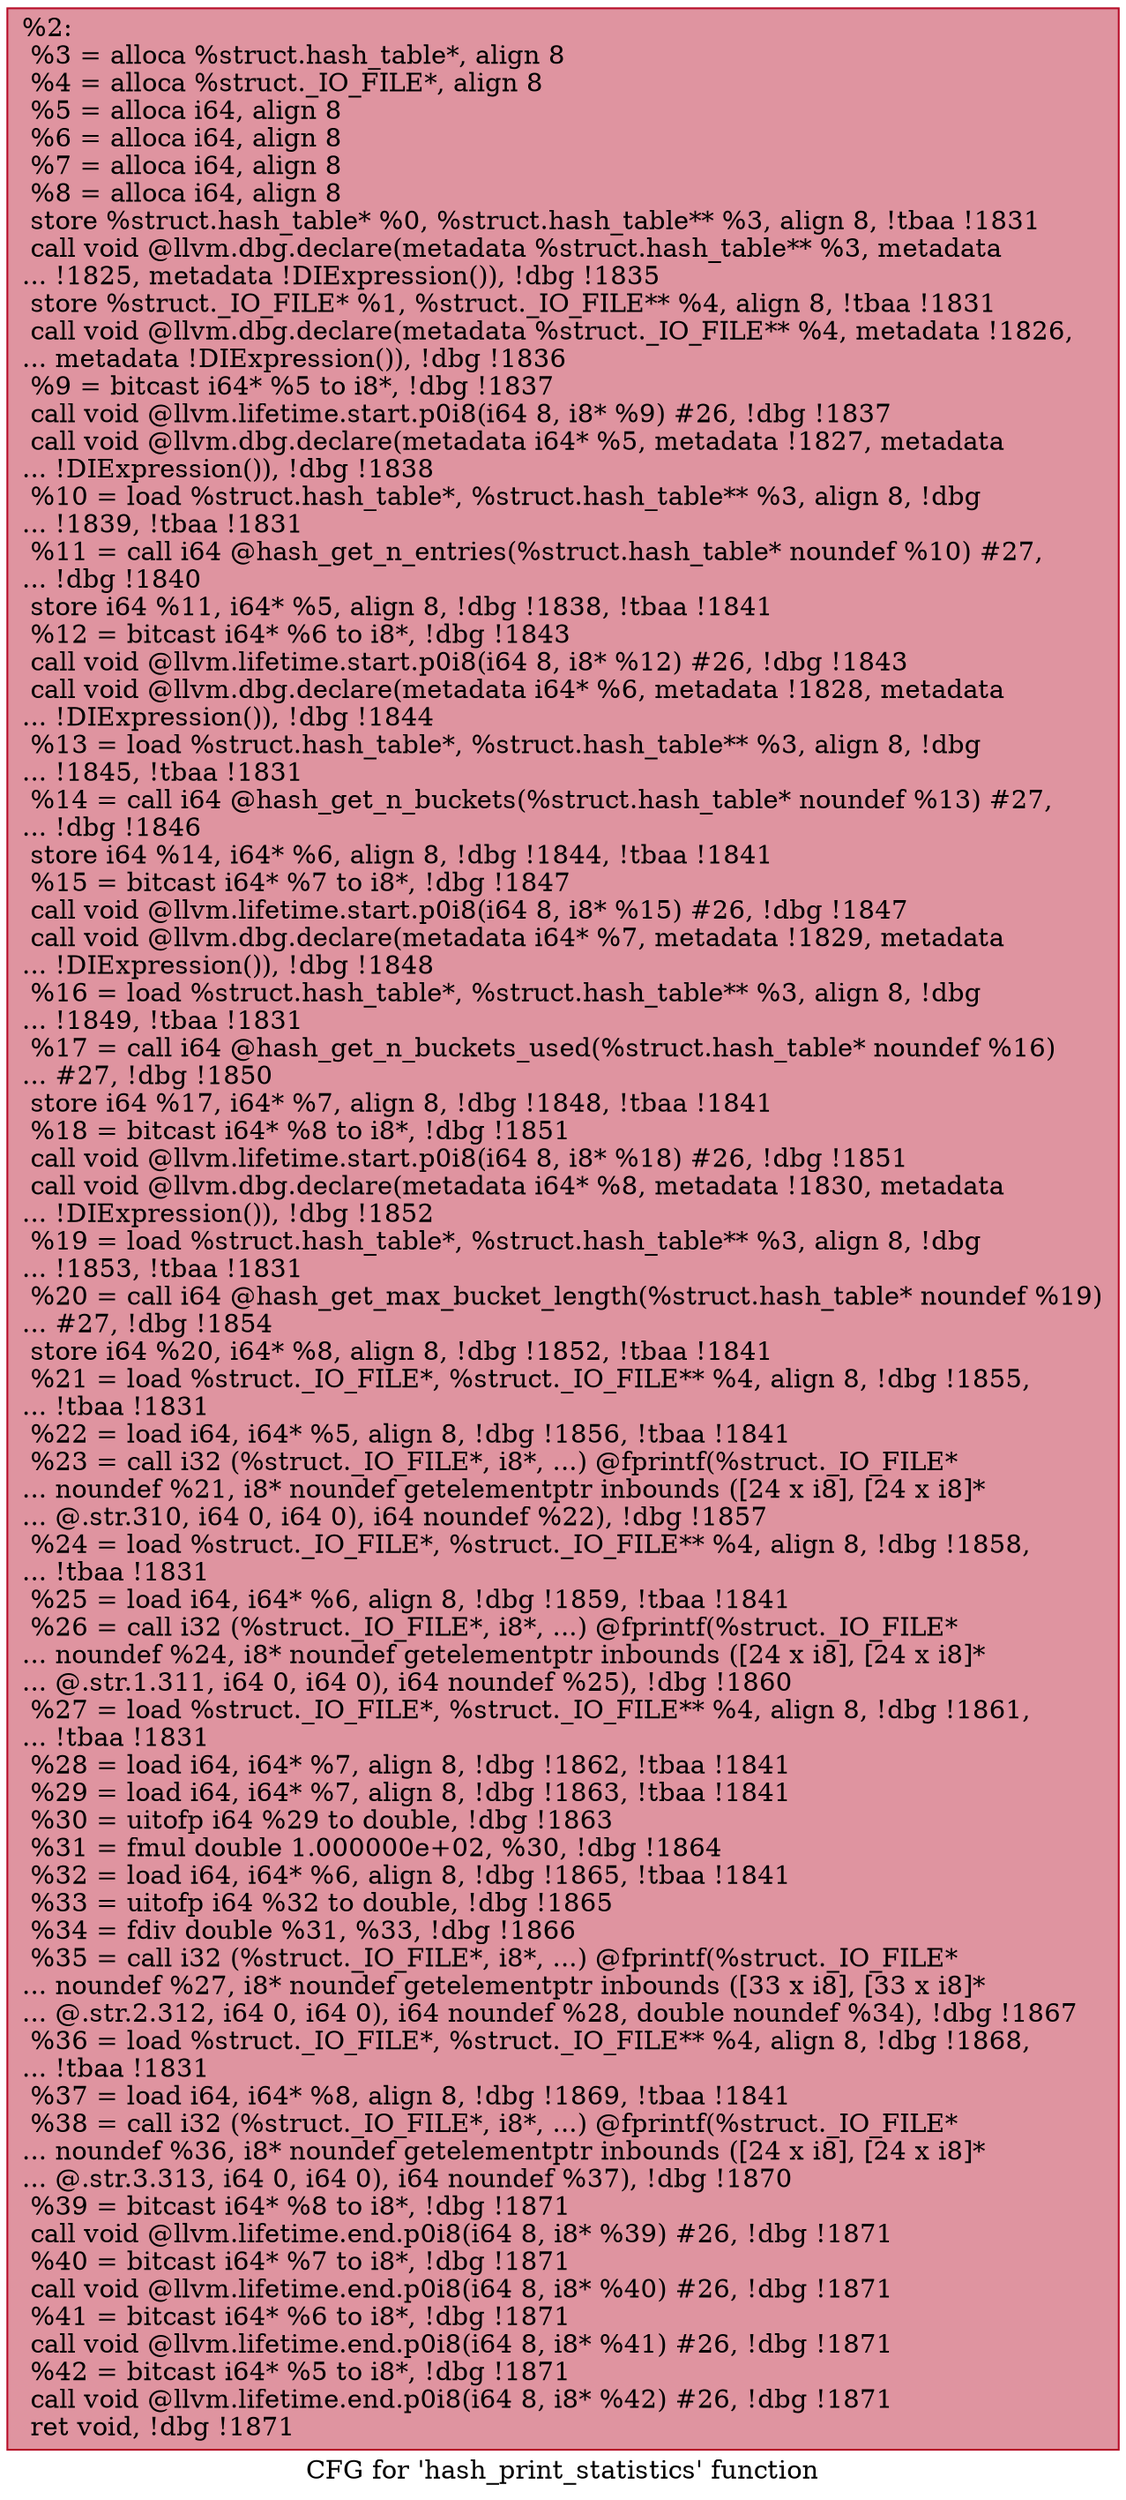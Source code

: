 digraph "CFG for 'hash_print_statistics' function" {
	label="CFG for 'hash_print_statistics' function";

	Node0x1985440 [shape=record,color="#b70d28ff", style=filled, fillcolor="#b70d2870",label="{%2:\l  %3 = alloca %struct.hash_table*, align 8\l  %4 = alloca %struct._IO_FILE*, align 8\l  %5 = alloca i64, align 8\l  %6 = alloca i64, align 8\l  %7 = alloca i64, align 8\l  %8 = alloca i64, align 8\l  store %struct.hash_table* %0, %struct.hash_table** %3, align 8, !tbaa !1831\l  call void @llvm.dbg.declare(metadata %struct.hash_table** %3, metadata\l... !1825, metadata !DIExpression()), !dbg !1835\l  store %struct._IO_FILE* %1, %struct._IO_FILE** %4, align 8, !tbaa !1831\l  call void @llvm.dbg.declare(metadata %struct._IO_FILE** %4, metadata !1826,\l... metadata !DIExpression()), !dbg !1836\l  %9 = bitcast i64* %5 to i8*, !dbg !1837\l  call void @llvm.lifetime.start.p0i8(i64 8, i8* %9) #26, !dbg !1837\l  call void @llvm.dbg.declare(metadata i64* %5, metadata !1827, metadata\l... !DIExpression()), !dbg !1838\l  %10 = load %struct.hash_table*, %struct.hash_table** %3, align 8, !dbg\l... !1839, !tbaa !1831\l  %11 = call i64 @hash_get_n_entries(%struct.hash_table* noundef %10) #27,\l... !dbg !1840\l  store i64 %11, i64* %5, align 8, !dbg !1838, !tbaa !1841\l  %12 = bitcast i64* %6 to i8*, !dbg !1843\l  call void @llvm.lifetime.start.p0i8(i64 8, i8* %12) #26, !dbg !1843\l  call void @llvm.dbg.declare(metadata i64* %6, metadata !1828, metadata\l... !DIExpression()), !dbg !1844\l  %13 = load %struct.hash_table*, %struct.hash_table** %3, align 8, !dbg\l... !1845, !tbaa !1831\l  %14 = call i64 @hash_get_n_buckets(%struct.hash_table* noundef %13) #27,\l... !dbg !1846\l  store i64 %14, i64* %6, align 8, !dbg !1844, !tbaa !1841\l  %15 = bitcast i64* %7 to i8*, !dbg !1847\l  call void @llvm.lifetime.start.p0i8(i64 8, i8* %15) #26, !dbg !1847\l  call void @llvm.dbg.declare(metadata i64* %7, metadata !1829, metadata\l... !DIExpression()), !dbg !1848\l  %16 = load %struct.hash_table*, %struct.hash_table** %3, align 8, !dbg\l... !1849, !tbaa !1831\l  %17 = call i64 @hash_get_n_buckets_used(%struct.hash_table* noundef %16)\l... #27, !dbg !1850\l  store i64 %17, i64* %7, align 8, !dbg !1848, !tbaa !1841\l  %18 = bitcast i64* %8 to i8*, !dbg !1851\l  call void @llvm.lifetime.start.p0i8(i64 8, i8* %18) #26, !dbg !1851\l  call void @llvm.dbg.declare(metadata i64* %8, metadata !1830, metadata\l... !DIExpression()), !dbg !1852\l  %19 = load %struct.hash_table*, %struct.hash_table** %3, align 8, !dbg\l... !1853, !tbaa !1831\l  %20 = call i64 @hash_get_max_bucket_length(%struct.hash_table* noundef %19)\l... #27, !dbg !1854\l  store i64 %20, i64* %8, align 8, !dbg !1852, !tbaa !1841\l  %21 = load %struct._IO_FILE*, %struct._IO_FILE** %4, align 8, !dbg !1855,\l... !tbaa !1831\l  %22 = load i64, i64* %5, align 8, !dbg !1856, !tbaa !1841\l  %23 = call i32 (%struct._IO_FILE*, i8*, ...) @fprintf(%struct._IO_FILE*\l... noundef %21, i8* noundef getelementptr inbounds ([24 x i8], [24 x i8]*\l... @.str.310, i64 0, i64 0), i64 noundef %22), !dbg !1857\l  %24 = load %struct._IO_FILE*, %struct._IO_FILE** %4, align 8, !dbg !1858,\l... !tbaa !1831\l  %25 = load i64, i64* %6, align 8, !dbg !1859, !tbaa !1841\l  %26 = call i32 (%struct._IO_FILE*, i8*, ...) @fprintf(%struct._IO_FILE*\l... noundef %24, i8* noundef getelementptr inbounds ([24 x i8], [24 x i8]*\l... @.str.1.311, i64 0, i64 0), i64 noundef %25), !dbg !1860\l  %27 = load %struct._IO_FILE*, %struct._IO_FILE** %4, align 8, !dbg !1861,\l... !tbaa !1831\l  %28 = load i64, i64* %7, align 8, !dbg !1862, !tbaa !1841\l  %29 = load i64, i64* %7, align 8, !dbg !1863, !tbaa !1841\l  %30 = uitofp i64 %29 to double, !dbg !1863\l  %31 = fmul double 1.000000e+02, %30, !dbg !1864\l  %32 = load i64, i64* %6, align 8, !dbg !1865, !tbaa !1841\l  %33 = uitofp i64 %32 to double, !dbg !1865\l  %34 = fdiv double %31, %33, !dbg !1866\l  %35 = call i32 (%struct._IO_FILE*, i8*, ...) @fprintf(%struct._IO_FILE*\l... noundef %27, i8* noundef getelementptr inbounds ([33 x i8], [33 x i8]*\l... @.str.2.312, i64 0, i64 0), i64 noundef %28, double noundef %34), !dbg !1867\l  %36 = load %struct._IO_FILE*, %struct._IO_FILE** %4, align 8, !dbg !1868,\l... !tbaa !1831\l  %37 = load i64, i64* %8, align 8, !dbg !1869, !tbaa !1841\l  %38 = call i32 (%struct._IO_FILE*, i8*, ...) @fprintf(%struct._IO_FILE*\l... noundef %36, i8* noundef getelementptr inbounds ([24 x i8], [24 x i8]*\l... @.str.3.313, i64 0, i64 0), i64 noundef %37), !dbg !1870\l  %39 = bitcast i64* %8 to i8*, !dbg !1871\l  call void @llvm.lifetime.end.p0i8(i64 8, i8* %39) #26, !dbg !1871\l  %40 = bitcast i64* %7 to i8*, !dbg !1871\l  call void @llvm.lifetime.end.p0i8(i64 8, i8* %40) #26, !dbg !1871\l  %41 = bitcast i64* %6 to i8*, !dbg !1871\l  call void @llvm.lifetime.end.p0i8(i64 8, i8* %41) #26, !dbg !1871\l  %42 = bitcast i64* %5 to i8*, !dbg !1871\l  call void @llvm.lifetime.end.p0i8(i64 8, i8* %42) #26, !dbg !1871\l  ret void, !dbg !1871\l}"];
}
